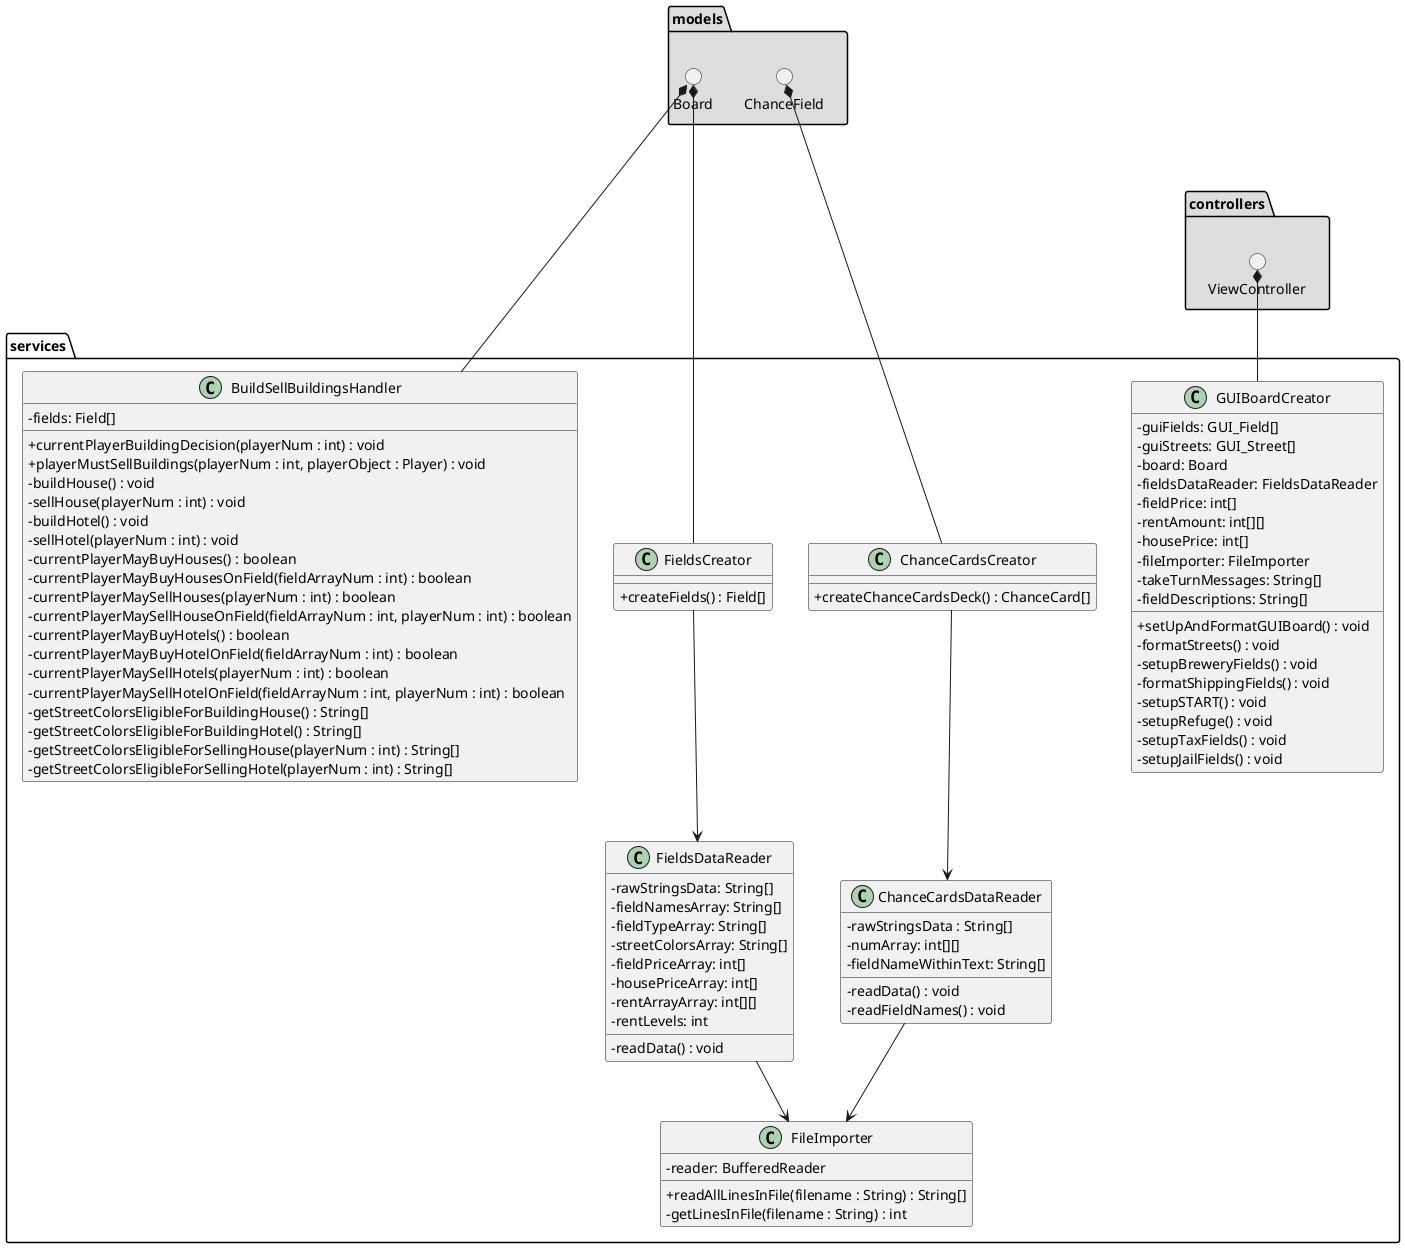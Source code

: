 @startuml
'https://plantuml.com/class-diagram
skinparam classAttributeIconSize 0

package controllers #DDDDDD {
() ViewController
}

package models #DDDDDD {
() Board
() ChanceField
}

package services {

class FileImporter {
    -reader: BufferedReader

    +readAllLinesInFile(filename : String) : String[]
    -getLinesInFile(filename : String) : int
}
class FieldsDataReader {
    -rawStringsData: String[]
    -fieldNamesArray: String[]
    -fieldTypeArray: String[]
    -streetColorsArray: String[]
    -fieldPriceArray: int[]
    -housePriceArray: int[]
    -rentArrayArray: int[][]
    -rentLevels: int

    -readData() : void
}
class FieldsCreator {
    +createFields() : Field[]
}
class ChanceCardsDataReader {
    -rawStringsData : String[]
    -numArray: int[][]
    -fieldNameWithinText: String[]

    -readData() : void
    -readFieldNames() : void

}
class ChanceCardsCreator {
    +createChanceCardsDeck() : ChanceCard[]
}

class BuildSellBuildingsHandler {
    -fields: Field[]

    +currentPlayerBuildingDecision(playerNum : int) : void
    +playerMustSellBuildings(playerNum : int, playerObject : Player) : void
    -buildHouse() : void
    -sellHouse(playerNum : int) : void
    -buildHotel() : void
    -sellHotel(playerNum : int) : void
    -currentPlayerMayBuyHouses() : boolean
    -currentPlayerMayBuyHousesOnField(fieldArrayNum : int) : boolean
    -currentPlayerMaySellHouses(playerNum : int) : boolean
    -currentPlayerMaySellHouseOnField(fieldArrayNum : int, playerNum : int) : boolean
    -currentPlayerMayBuyHotels() : boolean
    -currentPlayerMayBuyHotelOnField(fieldArrayNum : int) : boolean
    -currentPlayerMaySellHotels(playerNum : int) : boolean
    -currentPlayerMaySellHotelOnField(fieldArrayNum : int, playerNum : int) : boolean
    -getStreetColorsEligibleForBuildingHouse() : String[]
    -getStreetColorsEligibleForBuildingHotel() : String[]
    -getStreetColorsEligibleForSellingHouse(playerNum : int) : String[]
    -getStreetColorsEligibleForSellingHotel(playerNum : int) : String[]
}

class GUIBoardCreator {
    -guiFields: GUI_Field[]
    -guiStreets: GUI_Street[]
    -board: Board
    -fieldsDataReader: FieldsDataReader
    -fieldPrice: int[]
    -rentAmount: int[][]
    -housePrice: int[]
    -fileImporter: FileImporter
    -takeTurnMessages: String[]
    -fieldDescriptions: String[]

    +setUpAndFormatGUIBoard() : void
    -formatStreets() : void
    -setupBreweryFields() : void
    -formatShippingFields() : void
    -setupSTART() : void
    -setupRefuge() : void
    -setupTaxFields() : void
    -setupJailFields() : void
}

}

ChanceField *-- ChanceCardsCreator
ViewController *-- GUIBoardCreator
Board *---- FieldsCreator
Board *- BuildSellBuildingsHandler
FieldsDataReader --> FileImporter
ChanceCardsDataReader --> FileImporter
FieldsCreator --> FieldsDataReader
ChanceCardsCreator --> ChanceCardsDataReader

@enduml